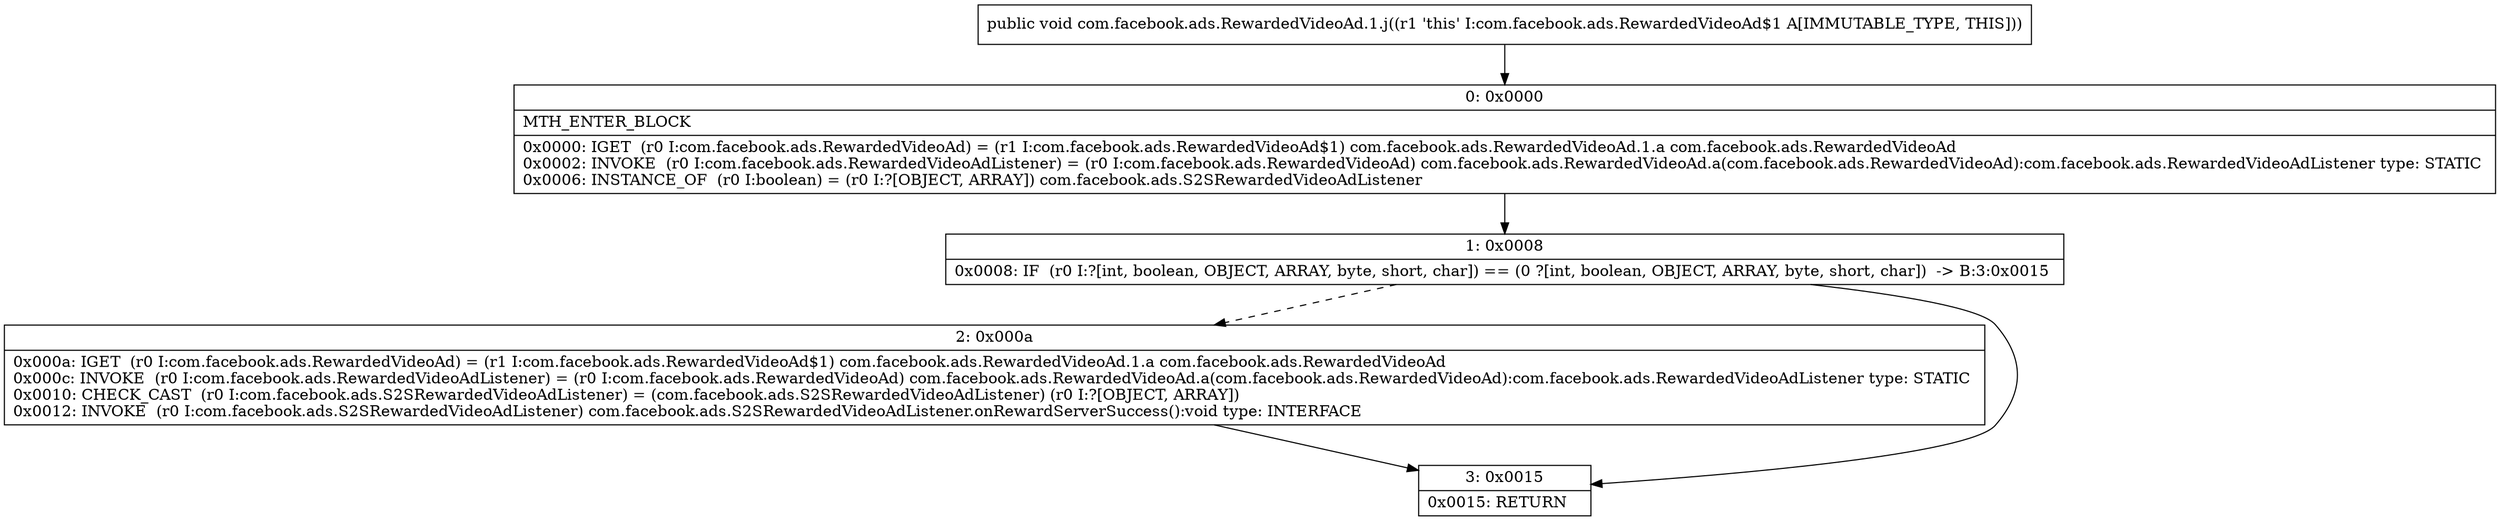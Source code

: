 digraph "CFG forcom.facebook.ads.RewardedVideoAd.1.j()V" {
Node_0 [shape=record,label="{0\:\ 0x0000|MTH_ENTER_BLOCK\l|0x0000: IGET  (r0 I:com.facebook.ads.RewardedVideoAd) = (r1 I:com.facebook.ads.RewardedVideoAd$1) com.facebook.ads.RewardedVideoAd.1.a com.facebook.ads.RewardedVideoAd \l0x0002: INVOKE  (r0 I:com.facebook.ads.RewardedVideoAdListener) = (r0 I:com.facebook.ads.RewardedVideoAd) com.facebook.ads.RewardedVideoAd.a(com.facebook.ads.RewardedVideoAd):com.facebook.ads.RewardedVideoAdListener type: STATIC \l0x0006: INSTANCE_OF  (r0 I:boolean) = (r0 I:?[OBJECT, ARRAY]) com.facebook.ads.S2SRewardedVideoAdListener \l}"];
Node_1 [shape=record,label="{1\:\ 0x0008|0x0008: IF  (r0 I:?[int, boolean, OBJECT, ARRAY, byte, short, char]) == (0 ?[int, boolean, OBJECT, ARRAY, byte, short, char])  \-\> B:3:0x0015 \l}"];
Node_2 [shape=record,label="{2\:\ 0x000a|0x000a: IGET  (r0 I:com.facebook.ads.RewardedVideoAd) = (r1 I:com.facebook.ads.RewardedVideoAd$1) com.facebook.ads.RewardedVideoAd.1.a com.facebook.ads.RewardedVideoAd \l0x000c: INVOKE  (r0 I:com.facebook.ads.RewardedVideoAdListener) = (r0 I:com.facebook.ads.RewardedVideoAd) com.facebook.ads.RewardedVideoAd.a(com.facebook.ads.RewardedVideoAd):com.facebook.ads.RewardedVideoAdListener type: STATIC \l0x0010: CHECK_CAST  (r0 I:com.facebook.ads.S2SRewardedVideoAdListener) = (com.facebook.ads.S2SRewardedVideoAdListener) (r0 I:?[OBJECT, ARRAY]) \l0x0012: INVOKE  (r0 I:com.facebook.ads.S2SRewardedVideoAdListener) com.facebook.ads.S2SRewardedVideoAdListener.onRewardServerSuccess():void type: INTERFACE \l}"];
Node_3 [shape=record,label="{3\:\ 0x0015|0x0015: RETURN   \l}"];
MethodNode[shape=record,label="{public void com.facebook.ads.RewardedVideoAd.1.j((r1 'this' I:com.facebook.ads.RewardedVideoAd$1 A[IMMUTABLE_TYPE, THIS])) }"];
MethodNode -> Node_0;
Node_0 -> Node_1;
Node_1 -> Node_2[style=dashed];
Node_1 -> Node_3;
Node_2 -> Node_3;
}

